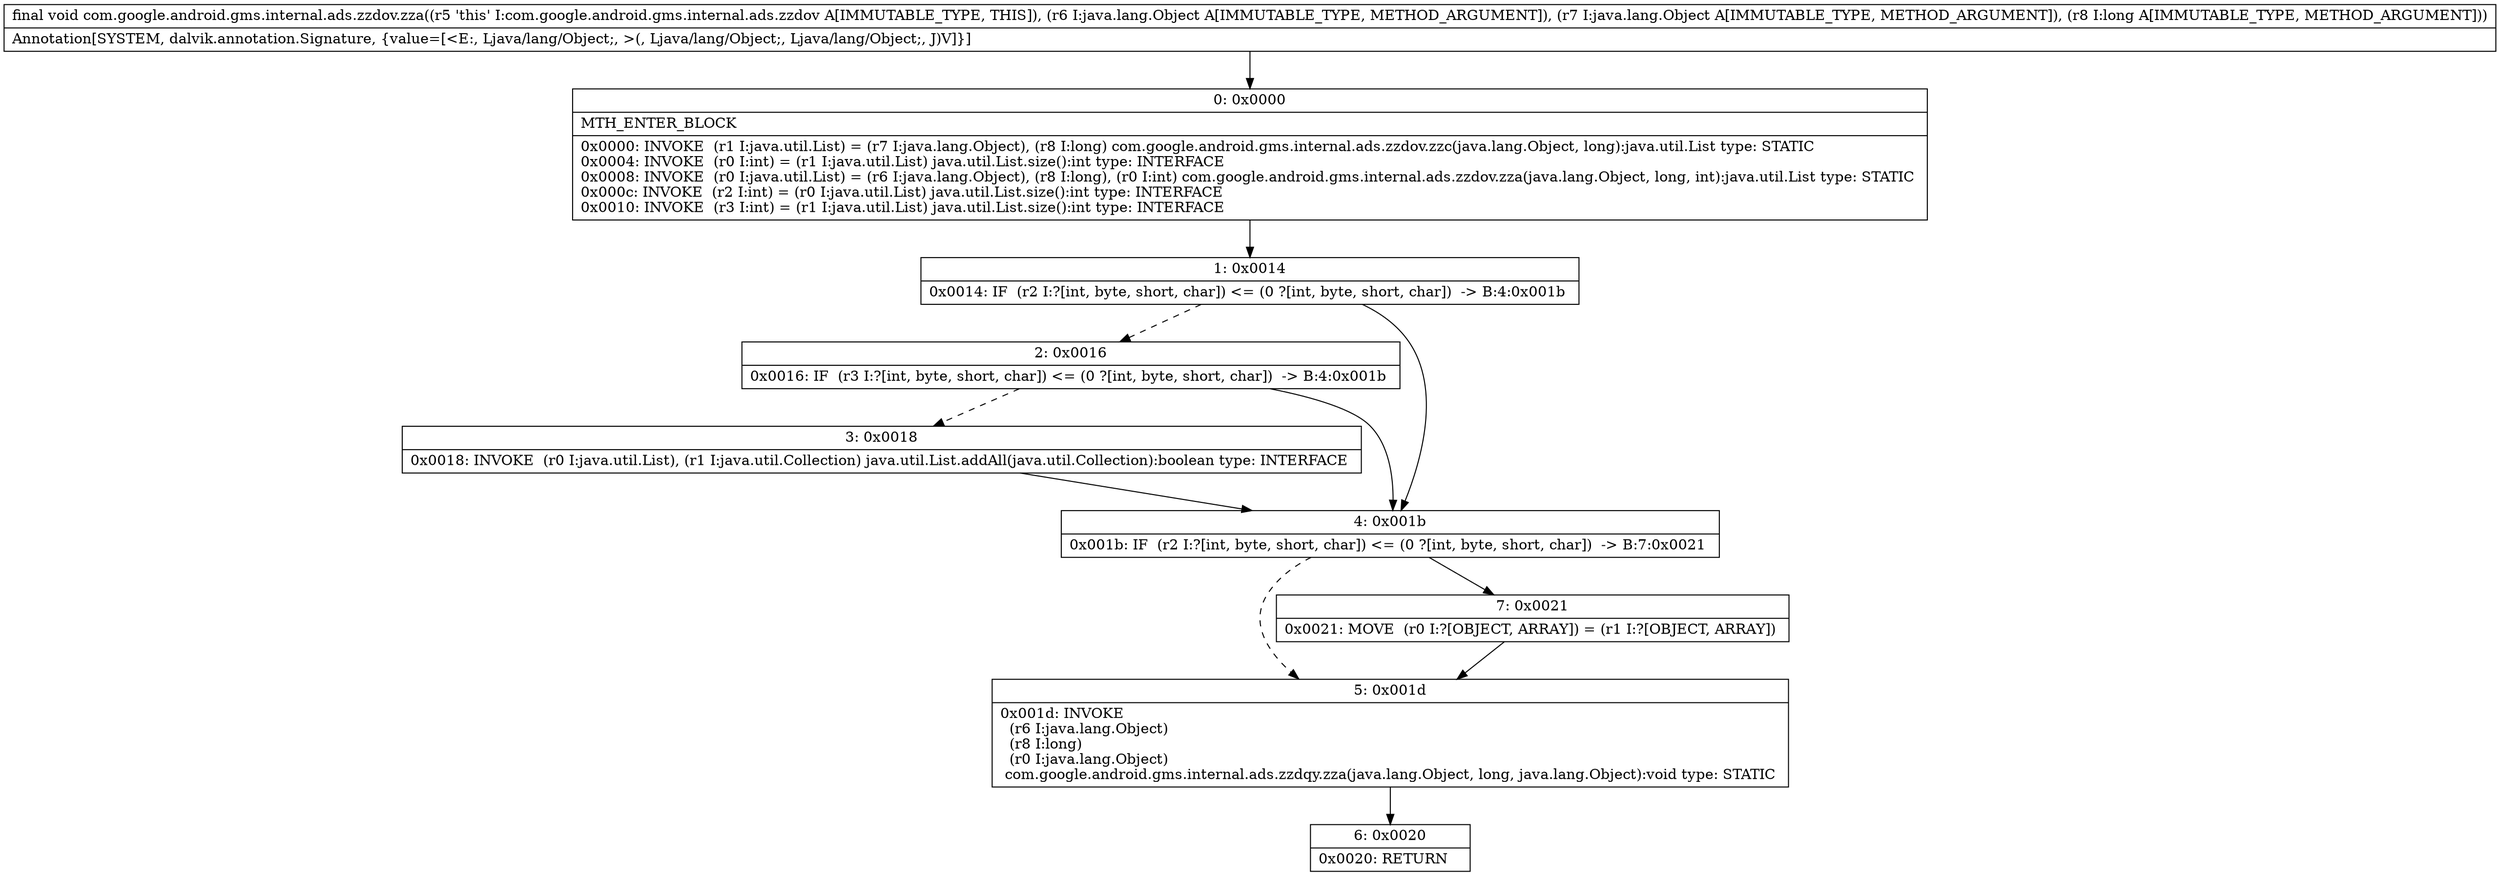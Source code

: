 digraph "CFG forcom.google.android.gms.internal.ads.zzdov.zza(Ljava\/lang\/Object;Ljava\/lang\/Object;J)V" {
Node_0 [shape=record,label="{0\:\ 0x0000|MTH_ENTER_BLOCK\l|0x0000: INVOKE  (r1 I:java.util.List) = (r7 I:java.lang.Object), (r8 I:long) com.google.android.gms.internal.ads.zzdov.zzc(java.lang.Object, long):java.util.List type: STATIC \l0x0004: INVOKE  (r0 I:int) = (r1 I:java.util.List) java.util.List.size():int type: INTERFACE \l0x0008: INVOKE  (r0 I:java.util.List) = (r6 I:java.lang.Object), (r8 I:long), (r0 I:int) com.google.android.gms.internal.ads.zzdov.zza(java.lang.Object, long, int):java.util.List type: STATIC \l0x000c: INVOKE  (r2 I:int) = (r0 I:java.util.List) java.util.List.size():int type: INTERFACE \l0x0010: INVOKE  (r3 I:int) = (r1 I:java.util.List) java.util.List.size():int type: INTERFACE \l}"];
Node_1 [shape=record,label="{1\:\ 0x0014|0x0014: IF  (r2 I:?[int, byte, short, char]) \<= (0 ?[int, byte, short, char])  \-\> B:4:0x001b \l}"];
Node_2 [shape=record,label="{2\:\ 0x0016|0x0016: IF  (r3 I:?[int, byte, short, char]) \<= (0 ?[int, byte, short, char])  \-\> B:4:0x001b \l}"];
Node_3 [shape=record,label="{3\:\ 0x0018|0x0018: INVOKE  (r0 I:java.util.List), (r1 I:java.util.Collection) java.util.List.addAll(java.util.Collection):boolean type: INTERFACE \l}"];
Node_4 [shape=record,label="{4\:\ 0x001b|0x001b: IF  (r2 I:?[int, byte, short, char]) \<= (0 ?[int, byte, short, char])  \-\> B:7:0x0021 \l}"];
Node_5 [shape=record,label="{5\:\ 0x001d|0x001d: INVOKE  \l  (r6 I:java.lang.Object)\l  (r8 I:long)\l  (r0 I:java.lang.Object)\l com.google.android.gms.internal.ads.zzdqy.zza(java.lang.Object, long, java.lang.Object):void type: STATIC \l}"];
Node_6 [shape=record,label="{6\:\ 0x0020|0x0020: RETURN   \l}"];
Node_7 [shape=record,label="{7\:\ 0x0021|0x0021: MOVE  (r0 I:?[OBJECT, ARRAY]) = (r1 I:?[OBJECT, ARRAY]) \l}"];
MethodNode[shape=record,label="{final void com.google.android.gms.internal.ads.zzdov.zza((r5 'this' I:com.google.android.gms.internal.ads.zzdov A[IMMUTABLE_TYPE, THIS]), (r6 I:java.lang.Object A[IMMUTABLE_TYPE, METHOD_ARGUMENT]), (r7 I:java.lang.Object A[IMMUTABLE_TYPE, METHOD_ARGUMENT]), (r8 I:long A[IMMUTABLE_TYPE, METHOD_ARGUMENT]))  | Annotation[SYSTEM, dalvik.annotation.Signature, \{value=[\<E:, Ljava\/lang\/Object;, \>(, Ljava\/lang\/Object;, Ljava\/lang\/Object;, J)V]\}]\l}"];
MethodNode -> Node_0;
Node_0 -> Node_1;
Node_1 -> Node_2[style=dashed];
Node_1 -> Node_4;
Node_2 -> Node_3[style=dashed];
Node_2 -> Node_4;
Node_3 -> Node_4;
Node_4 -> Node_5[style=dashed];
Node_4 -> Node_7;
Node_5 -> Node_6;
Node_7 -> Node_5;
}

